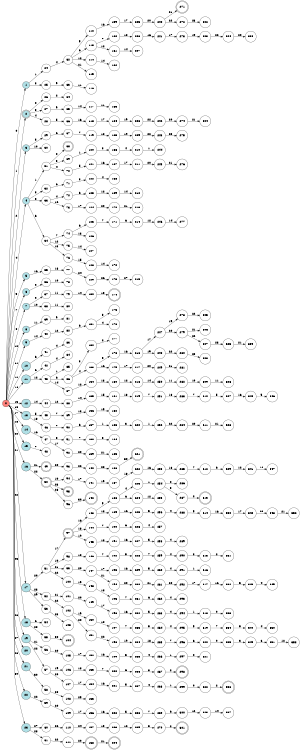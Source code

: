 digraph APTA {
__start0 [label="" shape="none"];

rankdir=LR;
size="8,5";

s0 [style="filled", color="black", fillcolor="#ff817b" shape="circle", label="0"];
s1 [style="filled", color="black", fillcolor="powderblue" shape="circle", label="1"];
s2 [style="rounded,filled", color="black", fillcolor="powderblue" shape="doublecircle", label="2"];
s3 [style="filled", color="black", fillcolor="powderblue" shape="circle", label="3"];
s4 [style="filled", color="black", fillcolor="powderblue" shape="circle", label="4"];
s5 [style="filled", color="black", fillcolor="powderblue" shape="circle", label="5"];
s6 [style="filled", color="black", fillcolor="powderblue" shape="circle", label="6"];
s7 [style="filled", color="black", fillcolor="powderblue" shape="circle", label="7"];
s8 [style="filled", color="black", fillcolor="powderblue" shape="circle", label="8"];
s9 [style="filled", color="black", fillcolor="powderblue" shape="circle", label="9"];
s10 [style="filled", color="black", fillcolor="powderblue" shape="circle", label="10"];
s11 [style="filled", color="black", fillcolor="powderblue" shape="circle", label="11"];
s12 [style="filled", color="black", fillcolor="powderblue" shape="circle", label="12"];
s13 [style="filled", color="black", fillcolor="powderblue" shape="circle", label="13"];
s14 [style="filled", color="black", fillcolor="powderblue" shape="circle", label="14"];
s15 [style="filled", color="black", fillcolor="powderblue" shape="circle", label="15"];
s16 [style="filled", color="black", fillcolor="powderblue" shape="circle", label="16"];
s17 [style="filled", color="black", fillcolor="powderblue" shape="circle", label="17"];
s18 [style="filled", color="black", fillcolor="powderblue" shape="circle", label="18"];
s19 [style="filled", color="black", fillcolor="powderblue" shape="circle", label="19"];
s20 [style="filled", color="black", fillcolor="powderblue" shape="circle", label="20"];
s21 [style="filled", color="black", fillcolor="powderblue" shape="circle", label="21"];
s22 [style="filled", color="black", fillcolor="powderblue" shape="circle", label="22"];
s23 [style="filled", color="black", fillcolor="powderblue" shape="circle", label="23"];
s24 [style="filled", color="black", fillcolor="white" shape="circle", label="24"];
s25 [style="filled", color="black", fillcolor="white" shape="circle", label="25"];
s26 [style="filled", color="black", fillcolor="white" shape="circle", label="26"];
s27 [style="filled", color="black", fillcolor="white" shape="circle", label="27"];
s28 [style="filled", color="black", fillcolor="white" shape="circle", label="28"];
s29 [style="filled", color="black", fillcolor="white" shape="circle", label="29"];
s30 [style="filled", color="black", fillcolor="white" shape="circle", label="30"];
s31 [style="filled", color="black", fillcolor="white" shape="circle", label="31"];
s32 [style="filled", color="black", fillcolor="white" shape="circle", label="32"];
s33 [style="filled", color="black", fillcolor="white" shape="circle", label="33"];
s34 [style="filled", color="black", fillcolor="white" shape="circle", label="34"];
s35 [style="filled", color="black", fillcolor="white" shape="circle", label="35"];
s36 [style="filled", color="black", fillcolor="white" shape="circle", label="36"];
s37 [style="filled", color="black", fillcolor="white" shape="circle", label="37"];
s38 [style="filled", color="black", fillcolor="white" shape="circle", label="38"];
s39 [style="filled", color="black", fillcolor="white" shape="circle", label="39"];
s40 [style="filled", color="black", fillcolor="white" shape="circle", label="40"];
s41 [style="filled", color="black", fillcolor="white" shape="circle", label="41"];
s42 [style="filled", color="black", fillcolor="white" shape="circle", label="42"];
s43 [style="filled", color="black", fillcolor="white" shape="circle", label="43"];
s44 [style="filled", color="black", fillcolor="white" shape="circle", label="44"];
s45 [style="filled", color="black", fillcolor="white" shape="circle", label="45"];
s46 [style="filled", color="black", fillcolor="white" shape="circle", label="46"];
s47 [style="filled", color="black", fillcolor="white" shape="circle", label="47"];
s48 [style="filled", color="black", fillcolor="white" shape="circle", label="48"];
s49 [style="rounded,filled", color="black", fillcolor="white" shape="doublecircle", label="49"];
s50 [style="rounded,filled", color="black", fillcolor="white" shape="doublecircle", label="50"];
s51 [style="filled", color="black", fillcolor="white" shape="circle", label="51"];
s52 [style="filled", color="black", fillcolor="white" shape="circle", label="52"];
s53 [style="filled", color="black", fillcolor="white" shape="circle", label="53"];
s54 [style="filled", color="black", fillcolor="white" shape="circle", label="54"];
s55 [style="filled", color="black", fillcolor="white" shape="circle", label="55"];
s56 [style="filled", color="black", fillcolor="white" shape="circle", label="56"];
s57 [style="filled", color="black", fillcolor="white" shape="circle", label="57"];
s58 [style="filled", color="black", fillcolor="white" shape="circle", label="58"];
s59 [style="filled", color="black", fillcolor="white" shape="circle", label="59"];
s60 [style="filled", color="black", fillcolor="white" shape="circle", label="60"];
s61 [style="filled", color="black", fillcolor="white" shape="circle", label="61"];
s62 [style="filled", color="black", fillcolor="white" shape="circle", label="62"];
s63 [style="filled", color="black", fillcolor="white" shape="circle", label="63"];
s64 [style="filled", color="black", fillcolor="white" shape="circle", label="64"];
s65 [style="filled", color="black", fillcolor="white" shape="circle", label="65"];
s66 [style="filled", color="black", fillcolor="white" shape="circle", label="66"];
s67 [style="filled", color="black", fillcolor="white" shape="circle", label="67"];
s68 [style="rounded,filled", color="black", fillcolor="white" shape="doublecircle", label="68"];
s69 [style="filled", color="black", fillcolor="white" shape="circle", label="69"];
s70 [style="filled", color="black", fillcolor="white" shape="circle", label="70"];
s71 [style="filled", color="black", fillcolor="white" shape="circle", label="71"];
s72 [style="filled", color="black", fillcolor="white" shape="circle", label="72"];
s73 [style="filled", color="black", fillcolor="white" shape="circle", label="73"];
s74 [style="filled", color="black", fillcolor="white" shape="circle", label="74"];
s75 [style="filled", color="black", fillcolor="white" shape="circle", label="75"];
s76 [style="filled", color="black", fillcolor="white" shape="circle", label="76"];
s77 [style="filled", color="black", fillcolor="white" shape="circle", label="77"];
s78 [style="filled", color="black", fillcolor="white" shape="circle", label="78"];
s79 [style="filled", color="black", fillcolor="white" shape="circle", label="79"];
s80 [style="filled", color="black", fillcolor="white" shape="circle", label="80"];
s81 [style="filled", color="black", fillcolor="white" shape="circle", label="81"];
s82 [style="filled", color="black", fillcolor="white" shape="circle", label="82"];
s83 [style="filled", color="black", fillcolor="white" shape="circle", label="83"];
s84 [style="filled", color="black", fillcolor="white" shape="circle", label="84"];
s85 [style="filled", color="black", fillcolor="white" shape="circle", label="85"];
s86 [style="filled", color="black", fillcolor="white" shape="circle", label="86"];
s87 [style="filled", color="black", fillcolor="white" shape="circle", label="87"];
s88 [style="filled", color="black", fillcolor="white" shape="circle", label="88"];
s89 [style="filled", color="black", fillcolor="white" shape="circle", label="89"];
s90 [style="filled", color="black", fillcolor="white" shape="circle", label="90"];
s91 [style="filled", color="black", fillcolor="white" shape="circle", label="91"];
s92 [style="filled", color="black", fillcolor="white" shape="circle", label="92"];
s93 [style="filled", color="black", fillcolor="white" shape="circle", label="93"];
s94 [style="filled", color="black", fillcolor="white" shape="circle", label="94"];
s95 [style="rounded,filled", color="black", fillcolor="white" shape="doublecircle", label="95"];
s96 [style="filled", color="black", fillcolor="white" shape="circle", label="96"];
s97 [style="rounded,filled", color="black", fillcolor="white" shape="doublecircle", label="97"];
s98 [style="filled", color="black", fillcolor="white" shape="circle", label="98"];
s99 [style="filled", color="black", fillcolor="white" shape="circle", label="99"];
s100 [style="filled", color="black", fillcolor="white" shape="circle", label="100"];
s101 [style="filled", color="black", fillcolor="white" shape="circle", label="101"];
s102 [style="filled", color="black", fillcolor="white" shape="circle", label="102"];
s103 [style="filled", color="black", fillcolor="white" shape="circle", label="103"];
s104 [style="rounded,filled", color="black", fillcolor="white" shape="doublecircle", label="104"];
s105 [style="filled", color="black", fillcolor="white" shape="circle", label="105"];
s106 [style="filled", color="black", fillcolor="white" shape="circle", label="106"];
s107 [style="filled", color="black", fillcolor="white" shape="circle", label="107"];
s108 [style="filled", color="black", fillcolor="white" shape="circle", label="108"];
s109 [style="filled", color="black", fillcolor="white" shape="circle", label="109"];
s110 [style="filled", color="black", fillcolor="white" shape="circle", label="110"];
s111 [style="filled", color="black", fillcolor="white" shape="circle", label="111"];
s112 [style="filled", color="black", fillcolor="white" shape="circle", label="112"];
s113 [style="filled", color="black", fillcolor="white" shape="circle", label="113"];
s114 [style="filled", color="black", fillcolor="white" shape="circle", label="114"];
s115 [style="filled", color="black", fillcolor="white" shape="circle", label="115"];
s116 [style="filled", color="black", fillcolor="white" shape="circle", label="116"];
s117 [style="filled", color="black", fillcolor="white" shape="circle", label="117"];
s118 [style="filled", color="black", fillcolor="white" shape="circle", label="118"];
s119 [style="filled", color="black", fillcolor="white" shape="circle", label="119"];
s120 [style="filled", color="black", fillcolor="white" shape="circle", label="120"];
s121 [style="filled", color="black", fillcolor="white" shape="circle", label="121"];
s122 [style="filled", color="black", fillcolor="white" shape="circle", label="122"];
s123 [style="filled", color="black", fillcolor="white" shape="circle", label="123"];
s124 [style="filled", color="black", fillcolor="white" shape="circle", label="124"];
s125 [style="filled", color="black", fillcolor="white" shape="circle", label="125"];
s126 [style="filled", color="black", fillcolor="white" shape="circle", label="126"];
s127 [style="filled", color="black", fillcolor="white" shape="circle", label="127"];
s128 [style="filled", color="black", fillcolor="white" shape="circle", label="128"];
s129 [style="filled", color="black", fillcolor="white" shape="circle", label="129"];
s130 [style="filled", color="black", fillcolor="white" shape="circle", label="130"];
s131 [style="filled", color="black", fillcolor="white" shape="circle", label="131"];
s132 [style="filled", color="black", fillcolor="white" shape="circle", label="132"];
s133 [style="filled", color="black", fillcolor="white" shape="circle", label="133"];
s134 [style="filled", color="black", fillcolor="white" shape="circle", label="134"];
s135 [style="filled", color="black", fillcolor="white" shape="circle", label="135"];
s136 [style="filled", color="black", fillcolor="white" shape="circle", label="136"];
s137 [style="filled", color="black", fillcolor="white" shape="circle", label="137"];
s138 [style="filled", color="black", fillcolor="white" shape="circle", label="138"];
s139 [style="filled", color="black", fillcolor="white" shape="circle", label="139"];
s140 [style="filled", color="black", fillcolor="white" shape="circle", label="140"];
s141 [style="filled", color="black", fillcolor="white" shape="circle", label="141"];
s142 [style="rounded,filled", color="black", fillcolor="white" shape="doublecircle", label="142"];
s143 [style="filled", color="black", fillcolor="white" shape="circle", label="143"];
s144 [style="filled", color="black", fillcolor="white" shape="circle", label="144"];
s145 [style="filled", color="black", fillcolor="white" shape="circle", label="145"];
s146 [style="filled", color="black", fillcolor="white" shape="circle", label="146"];
s147 [style="filled", color="black", fillcolor="white" shape="circle", label="147"];
s148 [style="filled", color="black", fillcolor="white" shape="circle", label="148"];
s149 [style="filled", color="black", fillcolor="white" shape="circle", label="149"];
s150 [style="filled", color="black", fillcolor="white" shape="circle", label="150"];
s151 [style="filled", color="black", fillcolor="white" shape="circle", label="151"];
s152 [style="filled", color="black", fillcolor="white" shape="circle", label="152"];
s153 [style="filled", color="black", fillcolor="white" shape="circle", label="153"];
s154 [style="filled", color="black", fillcolor="white" shape="circle", label="154"];
s155 [style="filled", color="black", fillcolor="white" shape="circle", label="155"];
s156 [style="filled", color="black", fillcolor="white" shape="circle", label="156"];
s157 [style="filled", color="black", fillcolor="white" shape="circle", label="157"];
s158 [style="rounded,filled", color="black", fillcolor="white" shape="doublecircle", label="158"];
s159 [style="filled", color="black", fillcolor="white" shape="circle", label="159"];
s160 [style="filled", color="black", fillcolor="white" shape="circle", label="160"];
s161 [style="filled", color="black", fillcolor="white" shape="circle", label="161"];
s162 [style="filled", color="black", fillcolor="white" shape="circle", label="162"];
s163 [style="filled", color="black", fillcolor="white" shape="circle", label="163"];
s164 [style="filled", color="black", fillcolor="white" shape="circle", label="164"];
s165 [style="filled", color="black", fillcolor="white" shape="circle", label="165"];
s166 [style="filled", color="black", fillcolor="white" shape="circle", label="166"];
s167 [style="filled", color="black", fillcolor="white" shape="circle", label="167"];
s168 [style="filled", color="black", fillcolor="white" shape="circle", label="168"];
s169 [style="filled", color="black", fillcolor="white" shape="circle", label="169"];
s170 [style="filled", color="black", fillcolor="white" shape="circle", label="170"];
s171 [style="filled", color="black", fillcolor="white" shape="circle", label="171"];
s172 [style="filled", color="black", fillcolor="white" shape="circle", label="172"];
s173 [style="filled", color="black", fillcolor="white" shape="circle", label="173"];
s174 [style="rounded,filled", color="black", fillcolor="white" shape="doublecircle", label="174"];
s175 [style="filled", color="black", fillcolor="white" shape="circle", label="175"];
s176 [style="filled", color="black", fillcolor="white" shape="circle", label="176"];
s177 [style="filled", color="black", fillcolor="white" shape="circle", label="177"];
s178 [style="filled", color="black", fillcolor="white" shape="circle", label="178"];
s179 [style="filled", color="black", fillcolor="white" shape="circle", label="179"];
s180 [style="filled", color="black", fillcolor="white" shape="circle", label="180"];
s181 [style="filled", color="black", fillcolor="white" shape="circle", label="181"];
s182 [style="filled", color="black", fillcolor="white" shape="circle", label="182"];
s183 [style="filled", color="black", fillcolor="white" shape="circle", label="183"];
s184 [style="filled", color="black", fillcolor="white" shape="circle", label="184"];
s185 [style="filled", color="black", fillcolor="white" shape="circle", label="185"];
s186 [style="filled", color="black", fillcolor="white" shape="circle", label="186"];
s187 [style="filled", color="black", fillcolor="white" shape="circle", label="187"];
s188 [style="filled", color="black", fillcolor="white" shape="circle", label="188"];
s189 [style="filled", color="black", fillcolor="white" shape="circle", label="189"];
s190 [style="filled", color="black", fillcolor="white" shape="circle", label="190"];
s191 [style="filled", color="black", fillcolor="white" shape="circle", label="191"];
s192 [style="filled", color="black", fillcolor="white" shape="circle", label="192"];
s193 [style="filled", color="black", fillcolor="white" shape="circle", label="193"];
s194 [style="filled", color="black", fillcolor="white" shape="circle", label="194"];
s195 [style="filled", color="black", fillcolor="white" shape="circle", label="195"];
s196 [style="filled", color="black", fillcolor="white" shape="circle", label="196"];
s197 [style="filled", color="black", fillcolor="white" shape="circle", label="197"];
s198 [style="filled", color="black", fillcolor="white" shape="circle", label="198"];
s199 [style="filled", color="black", fillcolor="white" shape="circle", label="199"];
s200 [style="filled", color="black", fillcolor="white" shape="circle", label="200"];
s201 [style="filled", color="black", fillcolor="white" shape="circle", label="201"];
s202 [style="filled", color="black", fillcolor="white" shape="circle", label="202"];
s203 [style="filled", color="black", fillcolor="white" shape="circle", label="203"];
s204 [style="rounded,filled", color="black", fillcolor="white" shape="doublecircle", label="204"];
s205 [style="filled", color="black", fillcolor="white" shape="circle", label="205"];
s206 [style="filled", color="black", fillcolor="white" shape="circle", label="206"];
s207 [style="filled", color="black", fillcolor="white" shape="circle", label="207"];
s208 [style="filled", color="black", fillcolor="white" shape="circle", label="208"];
s209 [style="filled", color="black", fillcolor="white" shape="circle", label="209"];
s210 [style="filled", color="black", fillcolor="white" shape="circle", label="210"];
s211 [style="filled", color="black", fillcolor="white" shape="circle", label="211"];
s212 [style="filled", color="black", fillcolor="white" shape="circle", label="212"];
s213 [style="filled", color="black", fillcolor="white" shape="circle", label="213"];
s214 [style="filled", color="black", fillcolor="white" shape="circle", label="214"];
s215 [style="filled", color="black", fillcolor="white" shape="circle", label="215"];
s216 [style="filled", color="black", fillcolor="white" shape="circle", label="216"];
s217 [style="filled", color="black", fillcolor="white" shape="circle", label="217"];
s218 [style="filled", color="black", fillcolor="white" shape="circle", label="218"];
s219 [style="filled", color="black", fillcolor="white" shape="circle", label="219"];
s220 [style="filled", color="black", fillcolor="white" shape="circle", label="220"];
s221 [style="rounded,filled", color="black", fillcolor="white" shape="doublecircle", label="221"];
s222 [style="filled", color="black", fillcolor="white" shape="circle", label="222"];
s223 [style="filled", color="black", fillcolor="white" shape="circle", label="223"];
s224 [style="filled", color="black", fillcolor="white" shape="circle", label="224"];
s225 [style="filled", color="black", fillcolor="white" shape="circle", label="225"];
s226 [style="filled", color="black", fillcolor="white" shape="circle", label="226"];
s227 [style="filled", color="black", fillcolor="white" shape="circle", label="227"];
s228 [style="filled", color="black", fillcolor="white" shape="circle", label="228"];
s229 [style="filled", color="black", fillcolor="white" shape="circle", label="229"];
s230 [style="filled", color="black", fillcolor="white" shape="circle", label="230"];
s231 [style="filled", color="black", fillcolor="white" shape="circle", label="231"];
s232 [style="filled", color="black", fillcolor="white" shape="circle", label="232"];
s233 [style="filled", color="black", fillcolor="white" shape="circle", label="233"];
s234 [style="filled", color="black", fillcolor="white" shape="circle", label="234"];
s235 [style="filled", color="black", fillcolor="white" shape="circle", label="235"];
s236 [style="filled", color="black", fillcolor="white" shape="circle", label="236"];
s237 [style="filled", color="black", fillcolor="white" shape="circle", label="237"];
s238 [style="filled", color="black", fillcolor="white" shape="circle", label="238"];
s239 [style="filled", color="black", fillcolor="white" shape="circle", label="239"];
s240 [style="filled", color="black", fillcolor="white" shape="circle", label="240"];
s241 [style="filled", color="black", fillcolor="white" shape="circle", label="241"];
s242 [style="filled", color="black", fillcolor="white" shape="circle", label="242"];
s243 [style="filled", color="black", fillcolor="white" shape="circle", label="243"];
s244 [style="filled", color="black", fillcolor="white" shape="circle", label="244"];
s245 [style="filled", color="black", fillcolor="white" shape="circle", label="245"];
s246 [style="filled", color="black", fillcolor="white" shape="circle", label="246"];
s247 [style="filled", color="black", fillcolor="white" shape="circle", label="247"];
s248 [style="filled", color="black", fillcolor="white" shape="circle", label="248"];
s249 [style="filled", color="black", fillcolor="white" shape="circle", label="249"];
s250 [style="filled", color="black", fillcolor="white" shape="circle", label="250"];
s251 [style="filled", color="black", fillcolor="white" shape="circle", label="251"];
s252 [style="filled", color="black", fillcolor="white" shape="circle", label="252"];
s253 [style="filled", color="black", fillcolor="white" shape="circle", label="253"];
s254 [style="filled", color="black", fillcolor="white" shape="circle", label="254"];
s255 [style="filled", color="black", fillcolor="white" shape="circle", label="255"];
s256 [style="filled", color="black", fillcolor="white" shape="circle", label="256"];
s257 [style="filled", color="black", fillcolor="white" shape="circle", label="257"];
s258 [style="filled", color="black", fillcolor="white" shape="circle", label="258"];
s259 [style="filled", color="black", fillcolor="white" shape="circle", label="259"];
s260 [style="filled", color="black", fillcolor="white" shape="circle", label="260"];
s261 [style="filled", color="black", fillcolor="white" shape="circle", label="261"];
s262 [style="filled", color="black", fillcolor="white" shape="circle", label="262"];
s263 [style="filled", color="black", fillcolor="white" shape="circle", label="263"];
s264 [style="filled", color="black", fillcolor="white" shape="circle", label="264"];
s265 [style="filled", color="black", fillcolor="white" shape="circle", label="265"];
s266 [style="filled", color="black", fillcolor="white" shape="circle", label="266"];
s267 [style="filled", color="black", fillcolor="white" shape="circle", label="267"];
s268 [style="filled", color="black", fillcolor="white" shape="circle", label="268"];
s269 [style="filled", color="black", fillcolor="white" shape="circle", label="269"];
s270 [style="filled", color="black", fillcolor="white" shape="circle", label="270"];
s271 [style="rounded,filled", color="black", fillcolor="white" shape="doublecircle", label="271"];
s272 [style="filled", color="black", fillcolor="white" shape="circle", label="272"];
s273 [style="filled", color="black", fillcolor="white" shape="circle", label="273"];
s274 [style="filled", color="black", fillcolor="white" shape="circle", label="274"];
s275 [style="filled", color="black", fillcolor="white" shape="circle", label="275"];
s276 [style="filled", color="black", fillcolor="white" shape="circle", label="276"];
s277 [style="filled", color="black", fillcolor="white" shape="circle", label="277"];
s278 [style="filled", color="black", fillcolor="white" shape="circle", label="278"];
s279 [style="filled", color="black", fillcolor="white" shape="circle", label="279"];
s280 [style="filled", color="black", fillcolor="white" shape="circle", label="280"];
s281 [style="filled", color="black", fillcolor="white" shape="circle", label="281"];
s282 [style="filled", color="black", fillcolor="white" shape="circle", label="282"];
s283 [style="filled", color="black", fillcolor="white" shape="circle", label="283"];
s284 [style="filled", color="black", fillcolor="white" shape="circle", label="284"];
s285 [style="filled", color="black", fillcolor="white" shape="circle", label="285"];
s286 [style="filled", color="black", fillcolor="white" shape="circle", label="286"];
s287 [style="filled", color="black", fillcolor="white" shape="circle", label="287"];
s288 [style="filled", color="black", fillcolor="white" shape="circle", label="288"];
s289 [style="filled", color="black", fillcolor="white" shape="circle", label="289"];
s290 [style="filled", color="black", fillcolor="white" shape="circle", label="290"];
s291 [style="filled", color="black", fillcolor="white" shape="circle", label="291"];
s292 [style="filled", color="black", fillcolor="white" shape="circle", label="292"];
s293 [style="filled", color="black", fillcolor="white" shape="circle", label="293"];
s294 [style="filled", color="black", fillcolor="white" shape="circle", label="294"];
s295 [style="filled", color="black", fillcolor="white" shape="circle", label="295"];
s296 [style="filled", color="black", fillcolor="white" shape="circle", label="296"];
s297 [style="filled", color="black", fillcolor="white" shape="circle", label="297"];
s298 [style="rounded,filled", color="black", fillcolor="white" shape="doublecircle", label="298"];
s299 [style="filled", color="black", fillcolor="white" shape="circle", label="299"];
s300 [style="filled", color="black", fillcolor="white" shape="circle", label="300"];
s301 [style="rounded,filled", color="black", fillcolor="white" shape="doublecircle", label="301"];
s302 [style="filled", color="black", fillcolor="white" shape="circle", label="302"];
s303 [style="filled", color="black", fillcolor="white" shape="circle", label="303"];
s304 [style="filled", color="black", fillcolor="white" shape="circle", label="304"];
s305 [style="filled", color="black", fillcolor="white" shape="circle", label="305"];
s306 [style="filled", color="black", fillcolor="white" shape="circle", label="306"];
s307 [style="filled", color="black", fillcolor="white" shape="circle", label="307"];
s308 [style="filled", color="black", fillcolor="white" shape="circle", label="308"];
s309 [style="filled", color="black", fillcolor="white" shape="circle", label="309"];
s310 [style="filled", color="black", fillcolor="white" shape="circle", label="310"];
s311 [style="filled", color="black", fillcolor="white" shape="circle", label="311"];
s312 [style="filled", color="black", fillcolor="white" shape="circle", label="312"];
s313 [style="rounded,filled", color="black", fillcolor="white" shape="doublecircle", label="313"];
s314 [style="filled", color="black", fillcolor="white" shape="circle", label="314"];
s315 [style="filled", color="black", fillcolor="white" shape="circle", label="315"];
s316 [style="filled", color="black", fillcolor="white" shape="circle", label="316"];
s317 [style="filled", color="black", fillcolor="white" shape="circle", label="317"];
s318 [style="filled", color="black", fillcolor="white" shape="circle", label="318"];
s319 [style="filled", color="black", fillcolor="white" shape="circle", label="319"];
s320 [style="filled", color="black", fillcolor="white" shape="circle", label="320"];
s321 [style="filled", color="black", fillcolor="white" shape="circle", label="321"];
s322 [style="filled", color="black", fillcolor="white" shape="circle", label="322"];
s323 [style="filled", color="black", fillcolor="white" shape="circle", label="323"];
s324 [style="filled", color="black", fillcolor="white" shape="circle", label="324"];
s325 [style="filled", color="black", fillcolor="white" shape="circle", label="325"];
s326 [style="filled", color="black", fillcolor="white" shape="circle", label="326"];
s327 [style="filled", color="black", fillcolor="white" shape="circle", label="327"];
s328 [style="filled", color="black", fillcolor="white" shape="circle", label="328"];
s329 [style="filled", color="black", fillcolor="white" shape="circle", label="329"];
s330 [style="filled", color="black", fillcolor="white" shape="circle", label="330"];
s331 [style="filled", color="black", fillcolor="white" shape="circle", label="331"];
s332 [style="filled", color="black", fillcolor="white" shape="circle", label="332"];
s333 [style="filled", color="black", fillcolor="white" shape="circle", label="333"];
s334 [style="filled", color="black", fillcolor="white" shape="circle", label="334"];
s335 [style="filled", color="black", fillcolor="white" shape="circle", label="335"];
s336 [style="rounded,filled", color="black", fillcolor="white" shape="doublecircle", label="336"];
s337 [style="filled", color="black", fillcolor="white" shape="circle", label="337"];
s338 [style="filled", color="black", fillcolor="white" shape="circle", label="338"];
s339 [style="filled", color="black", fillcolor="white" shape="circle", label="339"];
s340 [style="filled", color="black", fillcolor="white" shape="circle", label="340"];
s341 [style="filled", color="black", fillcolor="white" shape="circle", label="341"];
s342 [style="filled", color="black", fillcolor="white" shape="circle", label="342"];
s343 [style="filled", color="black", fillcolor="white" shape="circle", label="343"];
s344 [style="filled", color="black", fillcolor="white" shape="circle", label="344"];
s345 [style="filled", color="black", fillcolor="white" shape="circle", label="345"];
s346 [style="filled", color="black", fillcolor="white" shape="circle", label="346"];
s347 [style="filled", color="black", fillcolor="white" shape="circle", label="347"];
s348 [style="filled", color="black", fillcolor="white" shape="circle", label="348"];
s349 [style="filled", color="black", fillcolor="white" shape="circle", label="349"];
s350 [style="filled", color="black", fillcolor="white" shape="circle", label="350"];
s351 [style="filled", color="black", fillcolor="white" shape="circle", label="351"];
s352 [style="filled", color="black", fillcolor="white" shape="circle", label="352"];
s353 [style="filled", color="black", fillcolor="white" shape="circle", label="353"];
s0 -> s1 [label="0"];
s0 -> s2 [label="1"];
s0 -> s3 [label="2"];
s0 -> s4 [label="4"];
s0 -> s5 [label="5"];
s0 -> s6 [label="7"];
s0 -> s7 [label="8"];
s0 -> s8 [label="10"];
s0 -> s9 [label="11"];
s0 -> s10 [label="12"];
s0 -> s11 [label="14"];
s0 -> s12 [label="15"];
s0 -> s13 [label="16"];
s0 -> s14 [label="17"];
s0 -> s15 [label="18"];
s0 -> s16 [label="20"];
s0 -> s17 [label="21"];
s0 -> s18 [label="22"];
s0 -> s19 [label="23"];
s0 -> s20 [label="26"];
s0 -> s21 [label="27"];
s0 -> s22 [label="28"];
s0 -> s23 [label="30"];
s1 -> s24 [label="1"];
s1 -> s25 [label="3"];
s2 -> s26 [label="0"];
s2 -> s27 [label="3"];
s2 -> s28 [label="4"];
s3 -> s29 [label="3"];
s3 -> s30 [label="10"];
s4 -> s31 [label="1"];
s4 -> s32 [label="3"];
s4 -> s33 [label="5"];
s4 -> s34 [label="6"];
s5 -> s35 [label="16"];
s6 -> s36 [label="9"];
s7 -> s37 [label="9"];
s7 -> s38 [label="10"];
s8 -> s39 [label="11"];
s9 -> s40 [label="14"];
s10 -> s41 [label="6"];
s11 -> s42 [label="6"];
s11 -> s43 [label="12"];
s12 -> s44 [label="14"];
s13 -> s45 [label="5"];
s13 -> s46 [label="18"];
s14 -> s47 [label="16"];
s15 -> s48 [label="7"];
s16 -> s49 [label="21"];
s16 -> s50 [label="22"];
s17 -> s51 [label="20"];
s17 -> s52 [label="23"];
s17 -> s53 [label="29"];
s18 -> s54 [label="6"];
s18 -> s55 [label="28"];
s19 -> s56 [label="21"];
s19 -> s57 [label="22"];
s21 -> s58 [label="30"];
s22 -> s59 [label="22"];
s23 -> s60 [label="27"];
s23 -> s61 [label="28"];
s24 -> s62 [label="4"];
s25 -> s63 [label="9"];
s26 -> s64 [label="2"];
s27 -> s65 [label="9"];
s28 -> s66 [label="5"];
s29 -> s67 [label="6"];
s31 -> s68 [label="0"];
s31 -> s69 [label="3"];
s31 -> s70 [label="4"];
s32 -> s71 [label="6"];
s33 -> s72 [label="4"];
s33 -> s73 [label="16"];
s34 -> s74 [label="7"];
s34 -> s75 [label="12"];
s34 -> s76 [label="13"];
s35 -> s77 [label="18"];
s36 -> s78 [label="10"];
s37 -> s79 [label="11"];
s38 -> s80 [label="11"];
s39 -> s81 [label="9"];
s40 -> s82 [label="12"];
s41 -> s83 [label="4"];
s42 -> s84 [label="4"];
s43 -> s85 [label="1"];
s43 -> s86 [label="6"];
s43 -> s87 [label="14"];
s44 -> s88 [label="12"];
s45 -> s89 [label="7"];
s46 -> s90 [label="7"];
s47 -> s91 [label="5"];
s47 -> s92 [label="17"];
s49 -> s93 [label="20"];
s50 -> s94 [label="19"];
s50 -> s95 [label="23"];
s50 -> s96 [label="28"];
s51 -> s97 [label="17"];
s51 -> s98 [label="19"];
s51 -> s99 [label="21"];
s51 -> s100 [label="22"];
s52 -> s101 [label="21"];
s52 -> s102 [label="22"];
s53 -> s103 [label="23"];
s55 -> s104 [label="30"];
s56 -> s105 [label="20"];
s57 -> s106 [label="19"];
s57 -> s107 [label="20"];
s58 -> s108 [label="28"];
s59 -> s109 [label="20"];
s60 -> s110 [label="26"];
s61 -> s111 [label="22"];
s62 -> s112 [label="5"];
s62 -> s113 [label="6"];
s62 -> s114 [label="12"];
s62 -> s115 [label="21"];
s63 -> s116 [label="11"];
s65 -> s117 [label="14"];
s66 -> s118 [label="16"];
s67 -> s119 [label="7"];
s69 -> s120 [label="1"];
s70 -> s121 [label="5"];
s71 -> s122 [label="3"];
s72 -> s123 [label="6"];
s73 -> s124 [label="17"];
s74 -> s125 [label="6"];
s74 -> s126 [label="13"];
s75 -> s127 [label="14"];
s76 -> s128 [label="15"];
s77 -> s129 [label="24"];
s79 -> s130 [label="14"];
s82 -> s131 [label="6"];
s86 -> s132 [label="3"];
s86 -> s133 [label="4"];
s87 -> s134 [label="12"];
s88 -> s135 [label="14"];
s89 -> s136 [label="13"];
s90 -> s137 [label="6"];
s91 -> s138 [label="7"];
s92 -> s139 [label="20"];
s93 -> s140 [label="22"];
s94 -> s141 [label="17"];
s96 -> s142 [label="30"];
s97 -> s143 [label="16"];
s97 -> s144 [label="18"];
s97 -> s145 [label="19"];
s98 -> s146 [label="18"];
s99 -> s147 [label="20"];
s100 -> s148 [label="19"];
s101 -> s149 [label="20"];
s102 -> s150 [label="19"];
s102 -> s151 [label="20"];
s105 -> s152 [label="17"];
s106 -> s153 [label="18"];
s107 -> s154 [label="17"];
s108 -> s155 [label="25"];
s109 -> s156 [label="17"];
s110 -> s157 [label="24"];
s111 -> s158 [label="20"];
s112 -> s159 [label="16"];
s113 -> s160 [label="7"];
s113 -> s161 [label="12"];
s114 -> s162 [label="14"];
s117 -> s163 [label="11"];
s118 -> s164 [label="17"];
s119 -> s165 [label="18"];
s120 -> s166 [label="3"];
s121 -> s167 [label="16"];
s122 -> s168 [label="4"];
s123 -> s169 [label="12"];
s124 -> s170 [label="20"];
s125 -> s171 [label="7"];
s128 -> s172 [label="14"];
s129 -> s173 [label="26"];
s130 -> s174 [label="15"];
s131 -> s175 [label="3"];
s131 -> s176 [label="4"];
s132 -> s177 [label="2"];
s133 -> s178 [label="5"];
s133 -> s179 [label="16"];
s134 -> s180 [label="13"];
s135 -> s181 [label="15"];
s136 -> s182 [label="15"];
s137 -> s183 [label="1"];
s138 -> s184 [label="5"];
s139 -> s185 [label="21"];
s140 -> s186 [label="28"];
s141 -> s187 [label="19"];
s143 -> s188 [label="5"];
s143 -> s189 [label="18"];
s144 -> s190 [label="7"];
s145 -> s191 [label="18"];
s146 -> s192 [label="7"];
s147 -> s193 [label="17"];
s147 -> s194 [label="21"];
s148 -> s195 [label="18"];
s149 -> s196 [label="17"];
s150 -> s197 [label="18"];
s151 -> s198 [label="22"];
s152 -> s199 [label="16"];
s153 -> s200 [label="7"];
s154 -> s201 [label="16"];
s156 -> s202 [label="16"];
s157 -> s203 [label="13"];
s158 -> s204 [label="21"];
s159 -> s205 [label="17"];
s160 -> s206 [label="18"];
s161 -> s207 [label="14"];
s164 -> s208 [label="19"];
s165 -> s209 [label="19"];
s166 -> s210 [label="4"];
s167 -> s211 [label="17"];
s169 -> s212 [label="14"];
s170 -> s213 [label="21"];
s171 -> s214 [label="6"];
s173 -> s215 [label="27"];
s178 -> s216 [label="16"];
s179 -> s217 [label="17"];
s180 -> s218 [label="12"];
s181 -> s219 [label="13"];
s183 -> s220 [label="3"];
s186 -> s221 [label="30"];
s187 -> s222 [label="18"];
s188 -> s223 [label="4"];
s188 -> s224 [label="6"];
s189 -> s225 [label="16"];
s190 -> s226 [label="6"];
s191 -> s227 [label="16"];
s192 -> s228 [label="5"];
s193 -> s229 [label="16"];
s194 -> s230 [label="20"];
s195 -> s231 [label="7"];
s196 -> s232 [label="16"];
s197 -> s233 [label="7"];
s198 -> s234 [label="19"];
s199 -> s235 [label="5"];
s200 -> s236 [label="6"];
s201 -> s237 [label="5"];
s202 -> s238 [label="5"];
s203 -> s239 [label="12"];
s205 -> s240 [label="20"];
s206 -> s241 [label="16"];
s208 -> s242 [label="22"];
s209 -> s243 [label="22"];
s210 -> s244 [label="1"];
s211 -> s245 [label="20"];
s214 -> s246 [label="12"];
s216 -> s247 [label="17"];
s216 -> s248 [label="19"];
s217 -> s249 [label="20"];
s218 -> s250 [label="14"];
s219 -> s251 [label="7"];
s220 -> s252 [label="1"];
s222 -> s253 [label="16"];
s223 -> s254 [label="1"];
s224 -> s255 [label="12"];
s225 -> s256 [label="5"];
s226 -> s257 [label="4"];
s227 -> s258 [label="5"];
s228 -> s259 [label="7"];
s229 -> s260 [label="5"];
s230 -> s261 [label="21"];
s231 -> s262 [label="6"];
s232 -> s263 [label="5"];
s233 -> s264 [label="5"];
s234 -> s265 [label="18"];
s235 -> s266 [label="4"];
s236 -> s267 [label="3"];
s237 -> s268 [label="4"];
s238 -> s269 [label="7"];
s239 -> s270 [label="3"];
s240 -> s271 [label="21"];
s240 -> s272 [label="22"];
s241 -> s273 [label="17"];
s242 -> s274 [label="20"];
s243 -> s275 [label="23"];
s245 -> s276 [label="21"];
s246 -> s277 [label="14"];
s247 -> s278 [label="19"];
s247 -> s279 [label="20"];
s248 -> s280 [label="22"];
s249 -> s281 [label="21"];
s250 -> s282 [label="11"];
s251 -> s283 [label="18"];
s252 -> s284 [label="22"];
s253 -> s285 [label="18"];
s254 -> s286 [label="0"];
s254 -> s287 [label="3"];
s256 -> s288 [label="4"];
s258 -> s289 [label="4"];
s259 -> s290 [label="4"];
s260 -> s291 [label="4"];
s261 -> s292 [label="20"];
s262 -> s293 [label="4"];
s263 -> s294 [label="4"];
s264 -> s295 [label="4"];
s265 -> s296 [label="7"];
s266 -> s297 [label="1"];
s267 -> s298 [label="2"];
s268 -> s299 [label="1"];
s269 -> s300 [label="6"];
s270 -> s301 [label="2"];
s272 -> s302 [label="23"];
s273 -> s303 [label="19"];
s274 -> s304 [label="21"];
s278 -> s305 [label="22"];
s279 -> s306 [label="21"];
s279 -> s307 [label="22"];
s280 -> s308 [label="23"];
s282 -> s309 [label="10"];
s283 -> s310 [label="7"];
s284 -> s311 [label="20"];
s285 -> s312 [label="7"];
s287 -> s313 [label="2"];
s288 -> s314 [label="5"];
s290 -> s315 [label="3"];
s291 -> s316 [label="1"];
s292 -> s317 [label="17"];
s294 -> s318 [label="1"];
s295 -> s319 [label="5"];
s296 -> s320 [label="6"];
s297 -> s321 [label="0"];
s299 -> s322 [label="0"];
s300 -> s323 [label="12"];
s303 -> s324 [label="22"];
s307 -> s325 [label="23"];
s309 -> s326 [label="11"];
s310 -> s327 [label="5"];
s311 -> s328 [label="21"];
s312 -> s329 [label="6"];
s314 -> s330 [label="16"];
s315 -> s331 [label="2"];
s317 -> s332 [label="16"];
s318 -> s333 [label="0"];
s319 -> s334 [label="7"];
s320 -> s335 [label="0"];
s322 -> s336 [label="2"];
s323 -> s337 [label="14"];
s324 -> s338 [label="20"];
s325 -> s339 [label="21"];
s327 -> s340 [label="16"];
s329 -> s341 [label="12"];
s330 -> s342 [label="17"];
s332 -> s343 [label="5"];
s334 -> s344 [label="5"];
s335 -> s345 [label="3"];
s340 -> s346 [label="5"];
s341 -> s347 [label="14"];
s342 -> s348 [label="20"];
s343 -> s349 [label="4"];
s344 -> s350 [label="4"];
s345 -> s351 [label="6"];
s348 -> s352 [label="21"];
s351 -> s353 [label="12"];

}